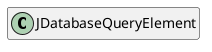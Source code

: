 @startuml
set namespaceSeparator \\
hide members
hide << alias >> circle

class JDatabaseQueryElement
@enduml
